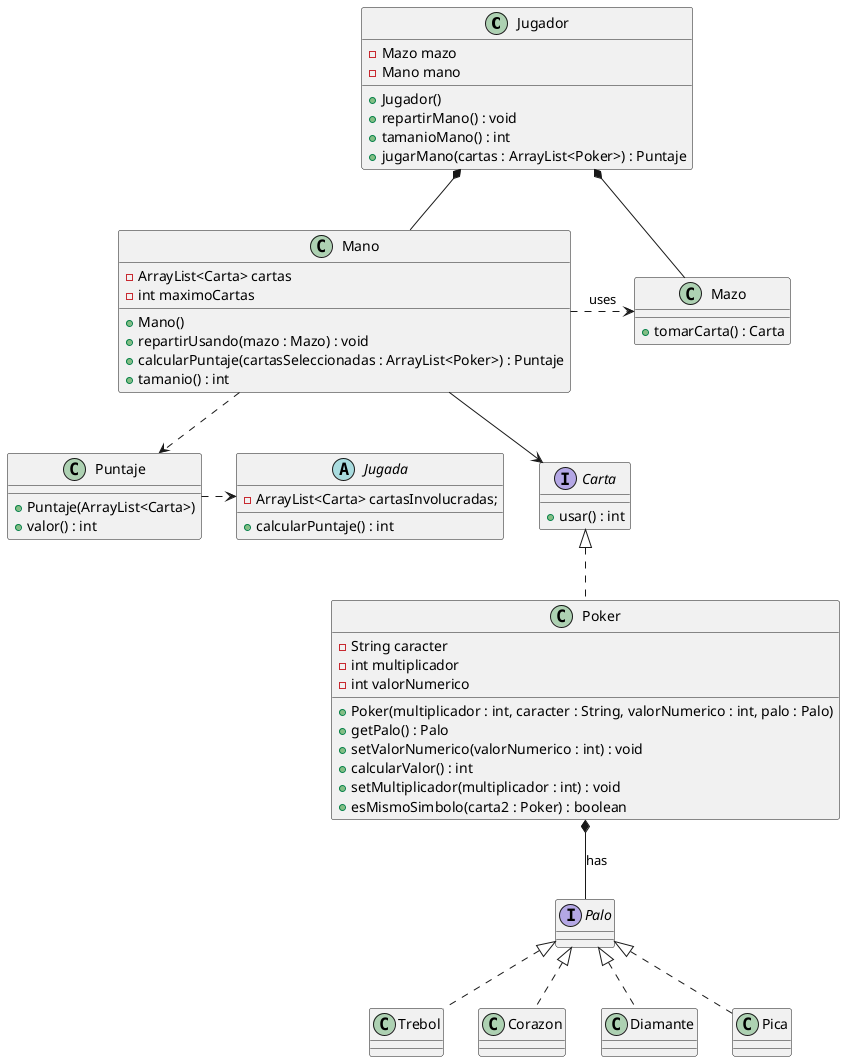 @startuml

    class Jugador {
        - Mazo mazo
        - Mano mano
        + Jugador()
        + repartirMano() : void
        + tamanioMano() : int
        + jugarMano(cartas : ArrayList<Poker>) : Puntaje
    }

    class Mano {
        - ArrayList<Carta> cartas
        - int maximoCartas
        + Mano()
        + repartirUsando(mazo : Mazo) : void
        + calcularPuntaje(cartasSeleccionadas : ArrayList<Poker>) : Puntaje
        + tamanio() : int
    }

    class Mazo {
        + tomarCarta() : Carta
    }

    interface Carta {
        + usar() : int
    }

    class Poker implements Carta {
        - String caracter
        - int multiplicador
        - int valorNumerico
        + Poker(multiplicador : int, caracter : String, valorNumerico : int, palo : Palo)
        + getPalo() : Palo
        + setValorNumerico(valorNumerico : int) : void
        + calcularValor() : int
        + setMultiplicador(multiplicador : int) : void
        + esMismoSimbolo(carta2 : Poker) : boolean
    }

    class Trebol implements Palo {

    }

    class Corazon implements Palo {

    }

    class Diamante implements Palo {

    }

    class Pica implements Palo {

    }


    abstract class Jugada {
        - ArrayList<Carta> cartasInvolucradas;

        + calcularPuntaje() : int
    }

    class Puntaje {
        + Puntaje(ArrayList<Carta>)
        + valor() : int
    }

    Mano ..> Puntaje
    Puntaje .> Jugada
    Jugador *-- Mano
    Jugador *-- Mazo
    Mano .> Mazo : uses
    Mano --> Carta
    Poker *-- Palo : has


@enduml
